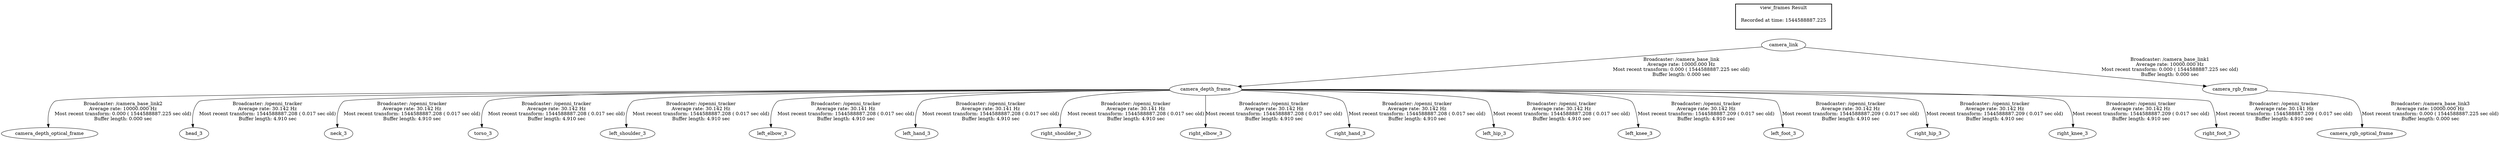 digraph G {
"camera_link" -> "camera_depth_frame"[label="Broadcaster: /camera_base_link\nAverage rate: 10000.000 Hz\nMost recent transform: 0.000 ( 1544588887.225 sec old)\nBuffer length: 0.000 sec\n"];
"camera_rgb_frame" -> "camera_rgb_optical_frame"[label="Broadcaster: /camera_base_link3\nAverage rate: 10000.000 Hz\nMost recent transform: 0.000 ( 1544588887.225 sec old)\nBuffer length: 0.000 sec\n"];
"camera_link" -> "camera_rgb_frame"[label="Broadcaster: /camera_base_link1\nAverage rate: 10000.000 Hz\nMost recent transform: 0.000 ( 1544588887.225 sec old)\nBuffer length: 0.000 sec\n"];
"camera_depth_frame" -> "camera_depth_optical_frame"[label="Broadcaster: /camera_base_link2\nAverage rate: 10000.000 Hz\nMost recent transform: 0.000 ( 1544588887.225 sec old)\nBuffer length: 0.000 sec\n"];
"camera_depth_frame" -> "head_3"[label="Broadcaster: /openni_tracker\nAverage rate: 30.142 Hz\nMost recent transform: 1544588887.208 ( 0.017 sec old)\nBuffer length: 4.910 sec\n"];
"camera_depth_frame" -> "neck_3"[label="Broadcaster: /openni_tracker\nAverage rate: 30.142 Hz\nMost recent transform: 1544588887.208 ( 0.017 sec old)\nBuffer length: 4.910 sec\n"];
"camera_depth_frame" -> "torso_3"[label="Broadcaster: /openni_tracker\nAverage rate: 30.142 Hz\nMost recent transform: 1544588887.208 ( 0.017 sec old)\nBuffer length: 4.910 sec\n"];
"camera_depth_frame" -> "left_shoulder_3"[label="Broadcaster: /openni_tracker\nAverage rate: 30.142 Hz\nMost recent transform: 1544588887.208 ( 0.017 sec old)\nBuffer length: 4.910 sec\n"];
"camera_depth_frame" -> "left_elbow_3"[label="Broadcaster: /openni_tracker\nAverage rate: 30.141 Hz\nMost recent transform: 1544588887.208 ( 0.017 sec old)\nBuffer length: 4.910 sec\n"];
"camera_depth_frame" -> "left_hand_3"[label="Broadcaster: /openni_tracker\nAverage rate: 30.141 Hz\nMost recent transform: 1544588887.208 ( 0.017 sec old)\nBuffer length: 4.910 sec\n"];
"camera_depth_frame" -> "right_shoulder_3"[label="Broadcaster: /openni_tracker\nAverage rate: 30.141 Hz\nMost recent transform: 1544588887.208 ( 0.017 sec old)\nBuffer length: 4.910 sec\n"];
"camera_depth_frame" -> "right_elbow_3"[label="Broadcaster: /openni_tracker\nAverage rate: 30.142 Hz\nMost recent transform: 1544588887.208 ( 0.017 sec old)\nBuffer length: 4.910 sec\n"];
"camera_depth_frame" -> "right_hand_3"[label="Broadcaster: /openni_tracker\nAverage rate: 30.142 Hz\nMost recent transform: 1544588887.208 ( 0.017 sec old)\nBuffer length: 4.910 sec\n"];
"camera_depth_frame" -> "left_hip_3"[label="Broadcaster: /openni_tracker\nAverage rate: 30.142 Hz\nMost recent transform: 1544588887.208 ( 0.017 sec old)\nBuffer length: 4.910 sec\n"];
"camera_depth_frame" -> "left_knee_3"[label="Broadcaster: /openni_tracker\nAverage rate: 30.142 Hz\nMost recent transform: 1544588887.209 ( 0.017 sec old)\nBuffer length: 4.910 sec\n"];
"camera_depth_frame" -> "left_foot_3"[label="Broadcaster: /openni_tracker\nAverage rate: 30.142 Hz\nMost recent transform: 1544588887.209 ( 0.017 sec old)\nBuffer length: 4.910 sec\n"];
"camera_depth_frame" -> "right_hip_3"[label="Broadcaster: /openni_tracker\nAverage rate: 30.142 Hz\nMost recent transform: 1544588887.209 ( 0.017 sec old)\nBuffer length: 4.910 sec\n"];
"camera_depth_frame" -> "right_knee_3"[label="Broadcaster: /openni_tracker\nAverage rate: 30.142 Hz\nMost recent transform: 1544588887.209 ( 0.017 sec old)\nBuffer length: 4.910 sec\n"];
"camera_depth_frame" -> "right_foot_3"[label="Broadcaster: /openni_tracker\nAverage rate: 30.141 Hz\nMost recent transform: 1544588887.209 ( 0.017 sec old)\nBuffer length: 4.910 sec\n"];
edge [style=invis];
 subgraph cluster_legend { style=bold; color=black; label ="view_frames Result";
"Recorded at time: 1544588887.225"[ shape=plaintext ] ;
 }->"camera_link";
}